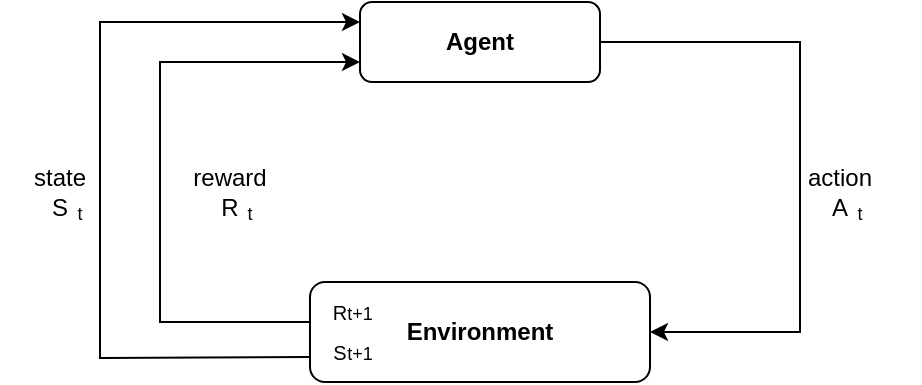 <mxfile version="16.5.1" type="device"><diagram id="EkjS6QQJ1x_90MV9g-DS" name="Page-1"><mxGraphModel dx="1050" dy="976" grid="0" gridSize="10" guides="1" tooltips="1" connect="1" arrows="1" fold="1" page="1" pageScale="1" pageWidth="850" pageHeight="1100" math="0" shadow="0"><root><mxCell id="0"/><mxCell id="1" parent="0"/><mxCell id="n3HtZjaaZYDzRTstIvSa-1" value="&lt;b&gt;Agent&lt;/b&gt;" style="rounded=1;whiteSpace=wrap;html=1;" vertex="1" parent="1"><mxGeometry x="360" y="240" width="120" height="40" as="geometry"/></mxCell><mxCell id="n3HtZjaaZYDzRTstIvSa-2" value="&lt;b&gt;Environment&lt;/b&gt;" style="rounded=1;whiteSpace=wrap;html=1;align=center;" vertex="1" parent="1"><mxGeometry x="335" y="380" width="170" height="50" as="geometry"/></mxCell><mxCell id="n3HtZjaaZYDzRTstIvSa-4" value="" style="endArrow=classic;html=1;rounded=0;exitX=1;exitY=0.5;exitDx=0;exitDy=0;entryX=1;entryY=0.5;entryDx=0;entryDy=0;" edge="1" parent="1" source="n3HtZjaaZYDzRTstIvSa-1" target="n3HtZjaaZYDzRTstIvSa-2"><mxGeometry width="50" height="50" relative="1" as="geometry"><mxPoint x="400" y="550" as="sourcePoint"/><mxPoint x="450" y="500" as="targetPoint"/><Array as="points"><mxPoint x="580" y="260"/><mxPoint x="580" y="405"/></Array></mxGeometry></mxCell><mxCell id="n3HtZjaaZYDzRTstIvSa-5" value="" style="endArrow=classic;html=1;rounded=0;exitX=0;exitY=0.75;exitDx=0;exitDy=0;entryX=0;entryY=0.25;entryDx=0;entryDy=0;" edge="1" parent="1" source="n3HtZjaaZYDzRTstIvSa-2" target="n3HtZjaaZYDzRTstIvSa-1"><mxGeometry width="50" height="50" relative="1" as="geometry"><mxPoint x="400" y="550" as="sourcePoint"/><mxPoint x="450" y="500" as="targetPoint"/><Array as="points"><mxPoint x="230" y="418"/><mxPoint x="230" y="250"/></Array></mxGeometry></mxCell><mxCell id="n3HtZjaaZYDzRTstIvSa-6" value="" style="endArrow=classic;html=1;rounded=0;exitX=0.25;exitY=0;exitDx=0;exitDy=0;entryX=0;entryY=0.75;entryDx=0;entryDy=0;" edge="1" parent="1" source="n3HtZjaaZYDzRTstIvSa-15" target="n3HtZjaaZYDzRTstIvSa-1"><mxGeometry width="50" height="50" relative="1" as="geometry"><mxPoint x="400" y="550" as="sourcePoint"/><mxPoint x="450" y="500" as="targetPoint"/><Array as="points"><mxPoint x="260" y="400"/><mxPoint x="260" y="270"/></Array></mxGeometry></mxCell><mxCell id="n3HtZjaaZYDzRTstIvSa-11" value="" style="group" vertex="1" connectable="0" parent="1"><mxGeometry x="265" y="320" width="70" height="40" as="geometry"/></mxCell><mxCell id="n3HtZjaaZYDzRTstIvSa-7" value="reward&lt;br&gt;R" style="text;html=1;strokeColor=none;fillColor=none;align=center;verticalAlign=middle;whiteSpace=wrap;rounded=0;" vertex="1" parent="n3HtZjaaZYDzRTstIvSa-11"><mxGeometry width="60" height="30" as="geometry"/></mxCell><mxCell id="n3HtZjaaZYDzRTstIvSa-9" value="&lt;font style=&quot;font-size: 9px&quot;&gt;t&lt;/font&gt;" style="text;html=1;strokeColor=none;fillColor=none;align=center;verticalAlign=middle;whiteSpace=wrap;rounded=0;" vertex="1" parent="n3HtZjaaZYDzRTstIvSa-11"><mxGeometry x="10" y="10" width="60" height="30" as="geometry"/></mxCell><mxCell id="n3HtZjaaZYDzRTstIvSa-12" value="" style="group" vertex="1" connectable="0" parent="1"><mxGeometry x="180" y="320" width="70" height="40" as="geometry"/></mxCell><mxCell id="n3HtZjaaZYDzRTstIvSa-8" value="state&lt;br&gt;S" style="text;html=1;strokeColor=none;fillColor=none;align=center;verticalAlign=middle;whiteSpace=wrap;rounded=0;" vertex="1" parent="n3HtZjaaZYDzRTstIvSa-12"><mxGeometry width="60" height="30" as="geometry"/></mxCell><mxCell id="n3HtZjaaZYDzRTstIvSa-10" value="&lt;font style=&quot;font-size: 9px&quot;&gt;t&lt;/font&gt;" style="text;html=1;strokeColor=none;fillColor=none;align=center;verticalAlign=middle;whiteSpace=wrap;rounded=0;" vertex="1" parent="n3HtZjaaZYDzRTstIvSa-12"><mxGeometry x="10" y="10" width="60" height="30" as="geometry"/></mxCell><mxCell id="n3HtZjaaZYDzRTstIvSa-18" value="" style="group" vertex="1" connectable="0" parent="1"><mxGeometry x="320" y="380" width="70" height="50" as="geometry"/></mxCell><mxCell id="n3HtZjaaZYDzRTstIvSa-13" value="&lt;font style=&quot;font-size: 10px&quot;&gt;R&lt;/font&gt;" style="text;html=1;strokeColor=none;fillColor=none;align=center;verticalAlign=middle;whiteSpace=wrap;rounded=0;fontSize=9;" vertex="1" parent="n3HtZjaaZYDzRTstIvSa-18"><mxGeometry width="60" height="30" as="geometry"/></mxCell><mxCell id="n3HtZjaaZYDzRTstIvSa-15" value="S" style="text;html=1;strokeColor=none;fillColor=none;align=center;verticalAlign=middle;whiteSpace=wrap;rounded=0;fontSize=10;" vertex="1" parent="n3HtZjaaZYDzRTstIvSa-18"><mxGeometry y="20" width="60" height="30" as="geometry"/></mxCell><mxCell id="n3HtZjaaZYDzRTstIvSa-16" value="&lt;font style=&quot;font-size: 9px&quot;&gt;t+1&lt;/font&gt;" style="text;html=1;strokeColor=none;fillColor=none;align=center;verticalAlign=middle;whiteSpace=wrap;rounded=0;fontSize=10;" vertex="1" parent="n3HtZjaaZYDzRTstIvSa-18"><mxGeometry x="10" width="60" height="30" as="geometry"/></mxCell><mxCell id="n3HtZjaaZYDzRTstIvSa-17" value="&lt;font style=&quot;font-size: 9px&quot;&gt;t+1&lt;/font&gt;" style="text;html=1;strokeColor=none;fillColor=none;align=center;verticalAlign=middle;whiteSpace=wrap;rounded=0;fontSize=10;" vertex="1" parent="n3HtZjaaZYDzRTstIvSa-18"><mxGeometry x="10" y="20" width="60" height="30" as="geometry"/></mxCell><mxCell id="n3HtZjaaZYDzRTstIvSa-19" value="&lt;font style=&quot;font-size: 12px&quot;&gt;action&lt;br&gt;A&lt;br&gt;&lt;/font&gt;" style="text;html=1;strokeColor=none;fillColor=none;align=center;verticalAlign=middle;whiteSpace=wrap;rounded=0;fontSize=9;" vertex="1" parent="1"><mxGeometry x="570" y="320" width="60" height="30" as="geometry"/></mxCell><mxCell id="n3HtZjaaZYDzRTstIvSa-22" value="&lt;font style=&quot;font-size: 9px&quot;&gt;t&lt;/font&gt;" style="text;html=1;strokeColor=none;fillColor=none;align=center;verticalAlign=middle;whiteSpace=wrap;rounded=0;" vertex="1" parent="1"><mxGeometry x="580" y="330" width="60" height="30" as="geometry"/></mxCell></root></mxGraphModel></diagram></mxfile>